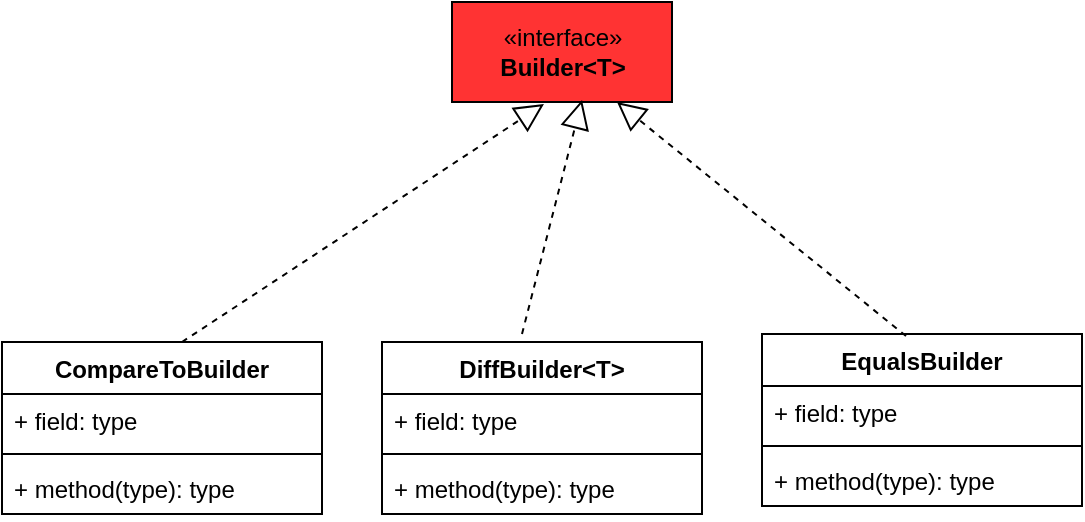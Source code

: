 <mxfile version="13.9.8" type="device" pages="2"><diagram id="K9-ySS1hjSmzQGyFamHZ" name="builder"><mxGraphModel dx="1186" dy="594" grid="1" gridSize="10" guides="1" tooltips="1" connect="1" arrows="1" fold="1" page="1" pageScale="1" pageWidth="3300" pageHeight="4681" math="0" shadow="0"><root><mxCell id="P3MyFhimK2kCYFDJKdLX-0"/><mxCell id="P3MyFhimK2kCYFDJKdLX-1" parent="P3MyFhimK2kCYFDJKdLX-0"/><mxCell id="OGUFDi9BfhYsNxBY_qFF-0" value="«interface»&lt;br&gt;&lt;b&gt;Builder&amp;lt;T&amp;gt;&lt;/b&gt;" style="html=1;fillColor=#FF3333;" parent="P3MyFhimK2kCYFDJKdLX-1" vertex="1"><mxGeometry x="405" y="90" width="110" height="50" as="geometry"/></mxCell><mxCell id="M7XlnJyhG-2s18rt71tH-0" value="CompareToBuilder" style="swimlane;fontStyle=1;align=center;verticalAlign=top;childLayout=stackLayout;horizontal=1;startSize=26;horizontalStack=0;resizeParent=1;resizeParentMax=0;resizeLast=0;collapsible=1;marginBottom=0;" parent="P3MyFhimK2kCYFDJKdLX-1" vertex="1"><mxGeometry x="180" y="260" width="160" height="86" as="geometry"/></mxCell><mxCell id="M7XlnJyhG-2s18rt71tH-4" value="" style="endArrow=block;dashed=1;endFill=0;endSize=12;html=1;entryX=0.418;entryY=1.02;entryDx=0;entryDy=0;entryPerimeter=0;" parent="M7XlnJyhG-2s18rt71tH-0" target="OGUFDi9BfhYsNxBY_qFF-0" edge="1"><mxGeometry width="160" relative="1" as="geometry"><mxPoint x="90" as="sourcePoint"/><mxPoint x="250" as="targetPoint"/></mxGeometry></mxCell><mxCell id="M7XlnJyhG-2s18rt71tH-1" value="+ field: type" style="text;strokeColor=none;fillColor=none;align=left;verticalAlign=top;spacingLeft=4;spacingRight=4;overflow=hidden;rotatable=0;points=[[0,0.5],[1,0.5]];portConstraint=eastwest;" parent="M7XlnJyhG-2s18rt71tH-0" vertex="1"><mxGeometry y="26" width="160" height="26" as="geometry"/></mxCell><mxCell id="M7XlnJyhG-2s18rt71tH-2" value="" style="line;strokeWidth=1;fillColor=none;align=left;verticalAlign=middle;spacingTop=-1;spacingLeft=3;spacingRight=3;rotatable=0;labelPosition=right;points=[];portConstraint=eastwest;" parent="M7XlnJyhG-2s18rt71tH-0" vertex="1"><mxGeometry y="52" width="160" height="8" as="geometry"/></mxCell><mxCell id="M7XlnJyhG-2s18rt71tH-3" value="+ method(type): type" style="text;strokeColor=none;fillColor=none;align=left;verticalAlign=top;spacingLeft=4;spacingRight=4;overflow=hidden;rotatable=0;points=[[0,0.5],[1,0.5]];portConstraint=eastwest;" parent="M7XlnJyhG-2s18rt71tH-0" vertex="1"><mxGeometry y="60" width="160" height="26" as="geometry"/></mxCell><mxCell id="M7XlnJyhG-2s18rt71tH-5" value="DiffBuilder&lt;T&gt;" style="swimlane;fontStyle=1;align=center;verticalAlign=top;childLayout=stackLayout;horizontal=1;startSize=26;horizontalStack=0;resizeParent=1;resizeParentMax=0;resizeLast=0;collapsible=1;marginBottom=0;" parent="P3MyFhimK2kCYFDJKdLX-1" vertex="1"><mxGeometry x="370" y="260" width="160" height="86" as="geometry"/></mxCell><mxCell id="M7XlnJyhG-2s18rt71tH-6" value="+ field: type" style="text;strokeColor=none;fillColor=none;align=left;verticalAlign=top;spacingLeft=4;spacingRight=4;overflow=hidden;rotatable=0;points=[[0,0.5],[1,0.5]];portConstraint=eastwest;" parent="M7XlnJyhG-2s18rt71tH-5" vertex="1"><mxGeometry y="26" width="160" height="26" as="geometry"/></mxCell><mxCell id="M7XlnJyhG-2s18rt71tH-7" value="" style="line;strokeWidth=1;fillColor=none;align=left;verticalAlign=middle;spacingTop=-1;spacingLeft=3;spacingRight=3;rotatable=0;labelPosition=right;points=[];portConstraint=eastwest;" parent="M7XlnJyhG-2s18rt71tH-5" vertex="1"><mxGeometry y="52" width="160" height="8" as="geometry"/></mxCell><mxCell id="M7XlnJyhG-2s18rt71tH-8" value="+ method(type): type" style="text;strokeColor=none;fillColor=none;align=left;verticalAlign=top;spacingLeft=4;spacingRight=4;overflow=hidden;rotatable=0;points=[[0,0.5],[1,0.5]];portConstraint=eastwest;" parent="M7XlnJyhG-2s18rt71tH-5" vertex="1"><mxGeometry y="60" width="160" height="26" as="geometry"/></mxCell><mxCell id="M7XlnJyhG-2s18rt71tH-9" value="" style="endArrow=block;dashed=1;endFill=0;endSize=12;html=1;entryX=0.591;entryY=0.98;entryDx=0;entryDy=0;entryPerimeter=0;" parent="M7XlnJyhG-2s18rt71tH-5" target="OGUFDi9BfhYsNxBY_qFF-0" edge="1"><mxGeometry width="160" relative="1" as="geometry"><mxPoint x="70" y="-4" as="sourcePoint"/><mxPoint x="230" y="-4" as="targetPoint"/></mxGeometry></mxCell><mxCell id="w9uRvYY6rV3Ii-7-xUkX-0" value="EqualsBuilder" style="swimlane;fontStyle=1;align=center;verticalAlign=top;childLayout=stackLayout;horizontal=1;startSize=26;horizontalStack=0;resizeParent=1;resizeParentMax=0;resizeLast=0;collapsible=1;marginBottom=0;fillColor=#FFFFFF;" vertex="1" parent="P3MyFhimK2kCYFDJKdLX-1"><mxGeometry x="560" y="256" width="160" height="86" as="geometry"/></mxCell><mxCell id="w9uRvYY6rV3Ii-7-xUkX-1" value="+ field: type" style="text;strokeColor=none;fillColor=none;align=left;verticalAlign=top;spacingLeft=4;spacingRight=4;overflow=hidden;rotatable=0;points=[[0,0.5],[1,0.5]];portConstraint=eastwest;" vertex="1" parent="w9uRvYY6rV3Ii-7-xUkX-0"><mxGeometry y="26" width="160" height="26" as="geometry"/></mxCell><mxCell id="w9uRvYY6rV3Ii-7-xUkX-2" value="" style="line;strokeWidth=1;fillColor=none;align=left;verticalAlign=middle;spacingTop=-1;spacingLeft=3;spacingRight=3;rotatable=0;labelPosition=right;points=[];portConstraint=eastwest;" vertex="1" parent="w9uRvYY6rV3Ii-7-xUkX-0"><mxGeometry y="52" width="160" height="8" as="geometry"/></mxCell><mxCell id="w9uRvYY6rV3Ii-7-xUkX-3" value="+ method(type): type" style="text;strokeColor=none;fillColor=none;align=left;verticalAlign=top;spacingLeft=4;spacingRight=4;overflow=hidden;rotatable=0;points=[[0,0.5],[1,0.5]];portConstraint=eastwest;" vertex="1" parent="w9uRvYY6rV3Ii-7-xUkX-0"><mxGeometry y="60" width="160" height="26" as="geometry"/></mxCell><mxCell id="w9uRvYY6rV3Ii-7-xUkX-4" value="" style="endArrow=block;dashed=1;endFill=0;endSize=12;html=1;entryX=0.75;entryY=1;entryDx=0;entryDy=0;exitX=0.45;exitY=0.012;exitDx=0;exitDy=0;exitPerimeter=0;" edge="1" parent="P3MyFhimK2kCYFDJKdLX-1" source="w9uRvYY6rV3Ii-7-xUkX-0" target="OGUFDi9BfhYsNxBY_qFF-0"><mxGeometry width="160" relative="1" as="geometry"><mxPoint x="650" y="250" as="sourcePoint"/><mxPoint x="810" y="250" as="targetPoint"/></mxGeometry></mxCell></root></mxGraphModel></diagram><diagram id="Ms_ImGYjRCSz_QsD9XQS" name="mutable"><mxGraphModel dx="946" dy="598" grid="1" gridSize="10" guides="1" tooltips="1" connect="1" arrows="1" fold="1" page="1" pageScale="1" pageWidth="3300" pageHeight="4681" math="0" shadow="0"><root><mxCell id="0"/><mxCell id="1" parent="0"/></root></mxGraphModel></diagram></mxfile>